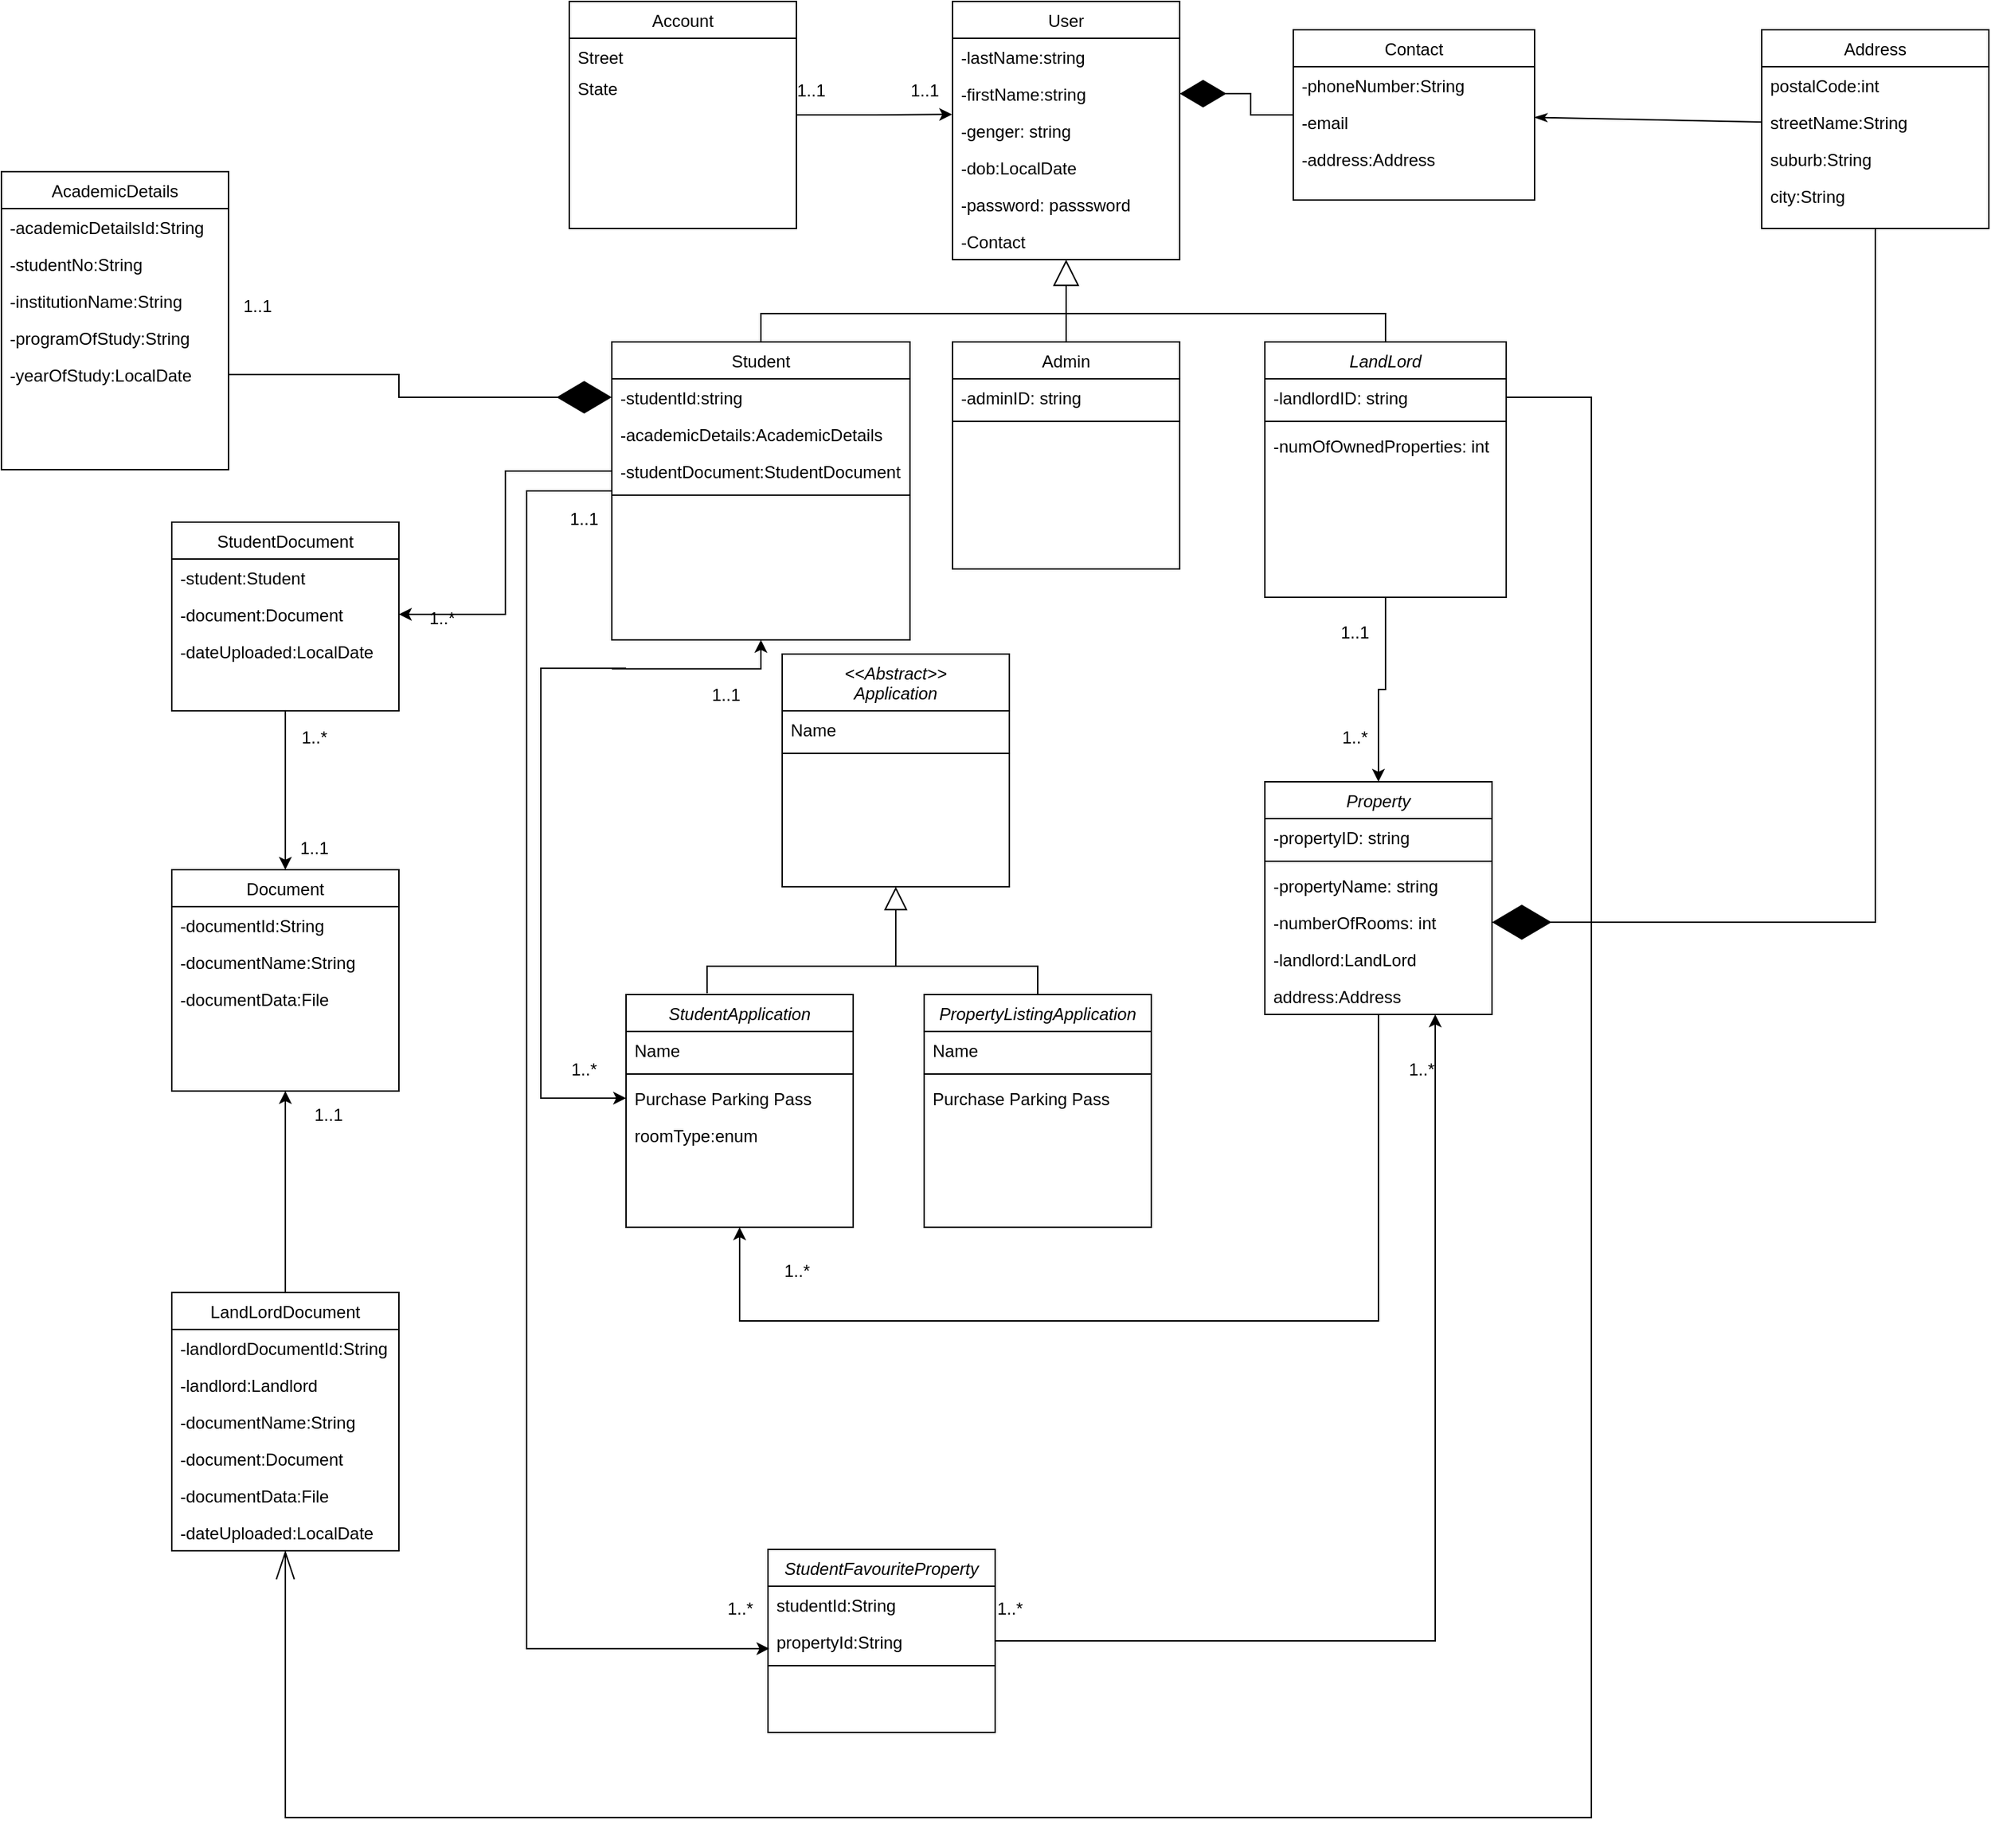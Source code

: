 <mxfile version="24.2.7" type="github">
  <diagram id="C5RBs43oDa-KdzZeNtuy" name="Page-1">
    <mxGraphModel dx="2354" dy="853" grid="0" gridSize="10" guides="1" tooltips="1" connect="1" arrows="1" fold="1" page="1" pageScale="1" pageWidth="1169" pageHeight="827" math="0" shadow="0">
      <root>
        <mxCell id="WIyWlLk6GJQsqaUBKTNV-0" />
        <mxCell id="WIyWlLk6GJQsqaUBKTNV-1" parent="WIyWlLk6GJQsqaUBKTNV-0" />
        <mxCell id="7MV6C24EP5iYrSvvuoAA-30" style="edgeStyle=orthogonalEdgeStyle;rounded=0;orthogonalLoop=1;jettySize=auto;html=1;entryX=0.5;entryY=0;entryDx=0;entryDy=0;exitX=0.5;exitY=0;exitDx=0;exitDy=0;endArrow=none;endFill=0;" parent="WIyWlLk6GJQsqaUBKTNV-1" source="zkfFHV4jXpPFQw0GAbJ--6" target="7MV6C24EP5iYrSvvuoAA-5" edge="1">
          <mxGeometry relative="1" as="geometry" />
        </mxCell>
        <mxCell id="zkfFHV4jXpPFQw0GAbJ--6" value="Student" style="swimlane;fontStyle=0;align=center;verticalAlign=top;childLayout=stackLayout;horizontal=1;startSize=26;horizontalStack=0;resizeParent=1;resizeLast=0;collapsible=1;marginBottom=0;rounded=0;shadow=0;strokeWidth=1;" parent="WIyWlLk6GJQsqaUBKTNV-1" vertex="1">
          <mxGeometry x="110" y="390" width="210" height="210" as="geometry">
            <mxRectangle x="130" y="380" width="160" height="26" as="alternateBounds" />
          </mxGeometry>
        </mxCell>
        <mxCell id="zkfFHV4jXpPFQw0GAbJ--7" value="-studentId:string" style="text;align=left;verticalAlign=top;spacingLeft=4;spacingRight=4;overflow=hidden;rotatable=0;points=[[0,0.5],[1,0.5]];portConstraint=eastwest;" parent="zkfFHV4jXpPFQw0GAbJ--6" vertex="1">
          <mxGeometry y="26" width="210" height="26" as="geometry" />
        </mxCell>
        <mxCell id="Dhow89LhBuGo7Tv1gAj4-13" value="-academicDetails:AcademicDetails" style="text;align=left;verticalAlign=top;spacingLeft=4;spacingRight=4;overflow=hidden;rotatable=0;points=[[0,0.5],[1,0.5]];portConstraint=eastwest;" parent="zkfFHV4jXpPFQw0GAbJ--6" vertex="1">
          <mxGeometry y="52" width="210" height="26" as="geometry" />
        </mxCell>
        <mxCell id="Dhow89LhBuGo7Tv1gAj4-20" value="-studentDocument:StudentDocument" style="text;align=left;verticalAlign=top;spacingLeft=4;spacingRight=4;overflow=hidden;rotatable=0;points=[[0,0.5],[1,0.5]];portConstraint=eastwest;" parent="zkfFHV4jXpPFQw0GAbJ--6" vertex="1">
          <mxGeometry y="78" width="210" height="26" as="geometry" />
        </mxCell>
        <mxCell id="seAWOfXu8Hm0cb2UlXMZ-29" value="" style="line;html=1;strokeWidth=1;align=left;verticalAlign=middle;spacingTop=-1;spacingLeft=3;spacingRight=3;rotatable=0;labelPosition=right;points=[];portConstraint=eastwest;" parent="zkfFHV4jXpPFQw0GAbJ--6" vertex="1">
          <mxGeometry y="104" width="210" height="8" as="geometry" />
        </mxCell>
        <mxCell id="zkfFHV4jXpPFQw0GAbJ--17" value="Account" style="swimlane;fontStyle=0;align=center;verticalAlign=top;childLayout=stackLayout;horizontal=1;startSize=26;horizontalStack=0;resizeParent=1;resizeLast=0;collapsible=1;marginBottom=0;rounded=0;shadow=0;strokeWidth=1;" parent="WIyWlLk6GJQsqaUBKTNV-1" vertex="1">
          <mxGeometry x="80" y="150" width="160" height="160" as="geometry">
            <mxRectangle x="550" y="140" width="160" height="26" as="alternateBounds" />
          </mxGeometry>
        </mxCell>
        <mxCell id="zkfFHV4jXpPFQw0GAbJ--18" value="Street" style="text;align=left;verticalAlign=top;spacingLeft=4;spacingRight=4;overflow=hidden;rotatable=0;points=[[0,0.5],[1,0.5]];portConstraint=eastwest;" parent="zkfFHV4jXpPFQw0GAbJ--17" vertex="1">
          <mxGeometry y="26" width="160" height="22" as="geometry" />
        </mxCell>
        <mxCell id="zkfFHV4jXpPFQw0GAbJ--20" value="State" style="text;align=left;verticalAlign=top;spacingLeft=4;spacingRight=4;overflow=hidden;rotatable=0;points=[[0,0.5],[1,0.5]];portConstraint=eastwest;rounded=0;shadow=0;html=0;" parent="zkfFHV4jXpPFQw0GAbJ--17" vertex="1">
          <mxGeometry y="48" width="160" height="26" as="geometry" />
        </mxCell>
        <mxCell id="7MV6C24EP5iYrSvvuoAA-21" style="edgeStyle=orthogonalEdgeStyle;rounded=0;orthogonalLoop=1;jettySize=auto;html=1;entryX=0.5;entryY=0;entryDx=0;entryDy=0;" parent="WIyWlLk6GJQsqaUBKTNV-1" source="7MV6C24EP5iYrSvvuoAA-5" target="7MV6C24EP5iYrSvvuoAA-17" edge="1">
          <mxGeometry relative="1" as="geometry" />
        </mxCell>
        <mxCell id="7MV6C24EP5iYrSvvuoAA-5" value="LandLord" style="swimlane;fontStyle=2;align=center;verticalAlign=top;childLayout=stackLayout;horizontal=1;startSize=26;horizontalStack=0;resizeParent=1;resizeLast=0;collapsible=1;marginBottom=0;rounded=0;shadow=0;strokeWidth=1;" parent="WIyWlLk6GJQsqaUBKTNV-1" vertex="1">
          <mxGeometry x="570" y="390" width="170" height="180" as="geometry">
            <mxRectangle x="230" y="140" width="160" height="26" as="alternateBounds" />
          </mxGeometry>
        </mxCell>
        <mxCell id="7MV6C24EP5iYrSvvuoAA-6" value="-landlordID: string" style="text;align=left;verticalAlign=top;spacingLeft=4;spacingRight=4;overflow=hidden;rotatable=0;points=[[0,0.5],[1,0.5]];portConstraint=eastwest;" parent="7MV6C24EP5iYrSvvuoAA-5" vertex="1">
          <mxGeometry y="26" width="170" height="26" as="geometry" />
        </mxCell>
        <mxCell id="7MV6C24EP5iYrSvvuoAA-7" value="" style="line;html=1;strokeWidth=1;align=left;verticalAlign=middle;spacingTop=-1;spacingLeft=3;spacingRight=3;rotatable=0;labelPosition=right;points=[];portConstraint=eastwest;" parent="7MV6C24EP5iYrSvvuoAA-5" vertex="1">
          <mxGeometry y="52" width="170" height="8" as="geometry" />
        </mxCell>
        <mxCell id="seAWOfXu8Hm0cb2UlXMZ-3" value="-numOfOwnedProperties: int" style="text;align=left;verticalAlign=top;spacingLeft=4;spacingRight=4;overflow=hidden;rotatable=0;points=[[0,0.5],[1,0.5]];portConstraint=eastwest;" parent="7MV6C24EP5iYrSvvuoAA-5" vertex="1">
          <mxGeometry y="60" width="170" height="26" as="geometry" />
        </mxCell>
        <mxCell id="7MV6C24EP5iYrSvvuoAA-38" style="edgeStyle=orthogonalEdgeStyle;rounded=0;orthogonalLoop=1;jettySize=auto;html=1;entryX=0.5;entryY=0;entryDx=0;entryDy=0;exitX=0.357;exitY=-0.005;exitDx=0;exitDy=0;exitPerimeter=0;endArrow=none;endFill=0;" parent="WIyWlLk6GJQsqaUBKTNV-1" source="7MV6C24EP5iYrSvvuoAA-9" target="7MV6C24EP5iYrSvvuoAA-13" edge="1">
          <mxGeometry relative="1" as="geometry" />
        </mxCell>
        <mxCell id="7MV6C24EP5iYrSvvuoAA-44" style="edgeStyle=orthogonalEdgeStyle;rounded=0;orthogonalLoop=1;jettySize=auto;html=1;entryX=0.5;entryY=1;entryDx=0;entryDy=0;endArrow=none;endFill=0;startArrow=classic;startFill=1;" parent="WIyWlLk6GJQsqaUBKTNV-1" source="7MV6C24EP5iYrSvvuoAA-9" target="7MV6C24EP5iYrSvvuoAA-17" edge="1">
          <mxGeometry relative="1" as="geometry">
            <Array as="points">
              <mxPoint x="200" y="1080" />
              <mxPoint x="650" y="1080" />
            </Array>
          </mxGeometry>
        </mxCell>
        <mxCell id="7MV6C24EP5iYrSvvuoAA-9" value="StudentApplication" style="swimlane;fontStyle=2;align=center;verticalAlign=top;childLayout=stackLayout;horizontal=1;startSize=26;horizontalStack=0;resizeParent=1;resizeLast=0;collapsible=1;marginBottom=0;rounded=0;shadow=0;strokeWidth=1;" parent="WIyWlLk6GJQsqaUBKTNV-1" vertex="1">
          <mxGeometry x="120" y="850" width="160" height="164" as="geometry">
            <mxRectangle x="230" y="140" width="160" height="26" as="alternateBounds" />
          </mxGeometry>
        </mxCell>
        <mxCell id="7MV6C24EP5iYrSvvuoAA-10" value="Name" style="text;align=left;verticalAlign=top;spacingLeft=4;spacingRight=4;overflow=hidden;rotatable=0;points=[[0,0.5],[1,0.5]];portConstraint=eastwest;" parent="7MV6C24EP5iYrSvvuoAA-9" vertex="1">
          <mxGeometry y="26" width="160" height="26" as="geometry" />
        </mxCell>
        <mxCell id="7MV6C24EP5iYrSvvuoAA-11" value="" style="line;html=1;strokeWidth=1;align=left;verticalAlign=middle;spacingTop=-1;spacingLeft=3;spacingRight=3;rotatable=0;labelPosition=right;points=[];portConstraint=eastwest;" parent="7MV6C24EP5iYrSvvuoAA-9" vertex="1">
          <mxGeometry y="52" width="160" height="8" as="geometry" />
        </mxCell>
        <mxCell id="7MV6C24EP5iYrSvvuoAA-12" value="Purchase Parking Pass" style="text;align=left;verticalAlign=top;spacingLeft=4;spacingRight=4;overflow=hidden;rotatable=0;points=[[0,0.5],[1,0.5]];portConstraint=eastwest;" parent="7MV6C24EP5iYrSvvuoAA-9" vertex="1">
          <mxGeometry y="60" width="160" height="26" as="geometry" />
        </mxCell>
        <mxCell id="ZdArpBqk7CXGxpy3oZQ8-0" value="roomType:enum" style="text;align=left;verticalAlign=top;spacingLeft=4;spacingRight=4;overflow=hidden;rotatable=0;points=[[0,0.5],[1,0.5]];portConstraint=eastwest;" parent="7MV6C24EP5iYrSvvuoAA-9" vertex="1">
          <mxGeometry y="86" width="160" height="26" as="geometry" />
        </mxCell>
        <mxCell id="7MV6C24EP5iYrSvvuoAA-13" value="PropertyListingApplication" style="swimlane;fontStyle=2;align=center;verticalAlign=top;childLayout=stackLayout;horizontal=1;startSize=26;horizontalStack=0;resizeParent=1;resizeLast=0;collapsible=1;marginBottom=0;rounded=0;shadow=0;strokeWidth=1;" parent="WIyWlLk6GJQsqaUBKTNV-1" vertex="1">
          <mxGeometry x="330" y="850" width="160" height="164" as="geometry">
            <mxRectangle x="230" y="140" width="160" height="26" as="alternateBounds" />
          </mxGeometry>
        </mxCell>
        <mxCell id="7MV6C24EP5iYrSvvuoAA-14" value="Name" style="text;align=left;verticalAlign=top;spacingLeft=4;spacingRight=4;overflow=hidden;rotatable=0;points=[[0,0.5],[1,0.5]];portConstraint=eastwest;" parent="7MV6C24EP5iYrSvvuoAA-13" vertex="1">
          <mxGeometry y="26" width="160" height="26" as="geometry" />
        </mxCell>
        <mxCell id="7MV6C24EP5iYrSvvuoAA-15" value="" style="line;html=1;strokeWidth=1;align=left;verticalAlign=middle;spacingTop=-1;spacingLeft=3;spacingRight=3;rotatable=0;labelPosition=right;points=[];portConstraint=eastwest;" parent="7MV6C24EP5iYrSvvuoAA-13" vertex="1">
          <mxGeometry y="52" width="160" height="8" as="geometry" />
        </mxCell>
        <mxCell id="7MV6C24EP5iYrSvvuoAA-16" value="Purchase Parking Pass" style="text;align=left;verticalAlign=top;spacingLeft=4;spacingRight=4;overflow=hidden;rotatable=0;points=[[0,0.5],[1,0.5]];portConstraint=eastwest;" parent="7MV6C24EP5iYrSvvuoAA-13" vertex="1">
          <mxGeometry y="60" width="160" height="26" as="geometry" />
        </mxCell>
        <mxCell id="7MV6C24EP5iYrSvvuoAA-17" value="Property" style="swimlane;fontStyle=2;align=center;verticalAlign=top;childLayout=stackLayout;horizontal=1;startSize=26;horizontalStack=0;resizeParent=1;resizeLast=0;collapsible=1;marginBottom=0;rounded=0;shadow=0;strokeWidth=1;" parent="WIyWlLk6GJQsqaUBKTNV-1" vertex="1">
          <mxGeometry x="570" y="700" width="160" height="164" as="geometry">
            <mxRectangle x="230" y="140" width="160" height="26" as="alternateBounds" />
          </mxGeometry>
        </mxCell>
        <mxCell id="7MV6C24EP5iYrSvvuoAA-18" value="-propertyID: string" style="text;align=left;verticalAlign=top;spacingLeft=4;spacingRight=4;overflow=hidden;rotatable=0;points=[[0,0.5],[1,0.5]];portConstraint=eastwest;" parent="7MV6C24EP5iYrSvvuoAA-17" vertex="1">
          <mxGeometry y="26" width="160" height="26" as="geometry" />
        </mxCell>
        <mxCell id="7MV6C24EP5iYrSvvuoAA-19" value="" style="line;html=1;strokeWidth=1;align=left;verticalAlign=middle;spacingTop=-1;spacingLeft=3;spacingRight=3;rotatable=0;labelPosition=right;points=[];portConstraint=eastwest;" parent="7MV6C24EP5iYrSvvuoAA-17" vertex="1">
          <mxGeometry y="52" width="160" height="8" as="geometry" />
        </mxCell>
        <mxCell id="7MV6C24EP5iYrSvvuoAA-20" value="-propertyName: string" style="text;align=left;verticalAlign=top;spacingLeft=4;spacingRight=4;overflow=hidden;rotatable=0;points=[[0,0.5],[1,0.5]];portConstraint=eastwest;" parent="7MV6C24EP5iYrSvvuoAA-17" vertex="1">
          <mxGeometry y="60" width="160" height="26" as="geometry" />
        </mxCell>
        <mxCell id="seAWOfXu8Hm0cb2UlXMZ-7" value="-numberOfRooms: int" style="text;align=left;verticalAlign=top;spacingLeft=4;spacingRight=4;overflow=hidden;rotatable=0;points=[[0,0.5],[1,0.5]];portConstraint=eastwest;" parent="7MV6C24EP5iYrSvvuoAA-17" vertex="1">
          <mxGeometry y="86" width="160" height="26" as="geometry" />
        </mxCell>
        <mxCell id="seAWOfXu8Hm0cb2UlXMZ-8" value="-landlord:LandLord" style="text;align=left;verticalAlign=top;spacingLeft=4;spacingRight=4;overflow=hidden;rotatable=0;points=[[0,0.5],[1,0.5]];portConstraint=eastwest;" parent="7MV6C24EP5iYrSvvuoAA-17" vertex="1">
          <mxGeometry y="112" width="160" height="26" as="geometry" />
        </mxCell>
        <mxCell id="5t_aEAOCXRICkzUifQou-19" value="address:Address" style="text;align=left;verticalAlign=top;spacingLeft=4;spacingRight=4;overflow=hidden;rotatable=0;points=[[0,0.5],[1,0.5]];portConstraint=eastwest;" parent="7MV6C24EP5iYrSvvuoAA-17" vertex="1">
          <mxGeometry y="138" width="160" height="26" as="geometry" />
        </mxCell>
        <mxCell id="7MV6C24EP5iYrSvvuoAA-22" value="1..1" style="text;html=1;align=center;verticalAlign=middle;resizable=0;points=[];autosize=1;strokeColor=none;fillColor=none;" parent="WIyWlLk6GJQsqaUBKTNV-1" vertex="1">
          <mxGeometry x="613" y="580" width="40" height="30" as="geometry" />
        </mxCell>
        <mxCell id="7MV6C24EP5iYrSvvuoAA-23" value="1..*" style="text;html=1;align=center;verticalAlign=middle;resizable=0;points=[];autosize=1;strokeColor=none;fillColor=none;" parent="WIyWlLk6GJQsqaUBKTNV-1" vertex="1">
          <mxGeometry x="613" y="654" width="40" height="30" as="geometry" />
        </mxCell>
        <mxCell id="7MV6C24EP5iYrSvvuoAA-24" value="Admin" style="swimlane;fontStyle=0;align=center;verticalAlign=top;childLayout=stackLayout;horizontal=1;startSize=26;horizontalStack=0;resizeParent=1;resizeLast=0;collapsible=1;marginBottom=0;rounded=0;shadow=0;strokeWidth=1;" parent="WIyWlLk6GJQsqaUBKTNV-1" vertex="1">
          <mxGeometry x="350" y="390" width="160" height="160" as="geometry">
            <mxRectangle x="550" y="140" width="160" height="26" as="alternateBounds" />
          </mxGeometry>
        </mxCell>
        <mxCell id="7MV6C24EP5iYrSvvuoAA-25" value="-adminID: string" style="text;align=left;verticalAlign=top;spacingLeft=4;spacingRight=4;overflow=hidden;rotatable=0;points=[[0,0.5],[1,0.5]];portConstraint=eastwest;" parent="7MV6C24EP5iYrSvvuoAA-24" vertex="1">
          <mxGeometry y="26" width="160" height="26" as="geometry" />
        </mxCell>
        <mxCell id="seAWOfXu8Hm0cb2UlXMZ-18" value="" style="line;html=1;strokeWidth=1;align=left;verticalAlign=middle;spacingTop=-1;spacingLeft=3;spacingRight=3;rotatable=0;labelPosition=right;points=[];portConstraint=eastwest;" parent="7MV6C24EP5iYrSvvuoAA-24" vertex="1">
          <mxGeometry y="52" width="160" height="8" as="geometry" />
        </mxCell>
        <mxCell id="7MV6C24EP5iYrSvvuoAA-31" style="edgeStyle=orthogonalEdgeStyle;rounded=0;orthogonalLoop=1;jettySize=auto;html=1;entryX=0.5;entryY=0;entryDx=0;entryDy=0;endArrow=none;endFill=0;startArrow=block;startFill=0;endSize=6;startSize=16;" parent="WIyWlLk6GJQsqaUBKTNV-1" source="7MV6C24EP5iYrSvvuoAA-27" target="7MV6C24EP5iYrSvvuoAA-24" edge="1">
          <mxGeometry relative="1" as="geometry" />
        </mxCell>
        <mxCell id="7MV6C24EP5iYrSvvuoAA-27" value="User" style="swimlane;fontStyle=0;align=center;verticalAlign=top;childLayout=stackLayout;horizontal=1;startSize=26;horizontalStack=0;resizeParent=1;resizeLast=0;collapsible=1;marginBottom=0;rounded=0;shadow=0;strokeWidth=1;" parent="WIyWlLk6GJQsqaUBKTNV-1" vertex="1">
          <mxGeometry x="350" y="150" width="160" height="182" as="geometry">
            <mxRectangle x="550" y="140" width="160" height="26" as="alternateBounds" />
          </mxGeometry>
        </mxCell>
        <mxCell id="seAWOfXu8Hm0cb2UlXMZ-21" value="-lastName:string" style="text;align=left;verticalAlign=top;spacingLeft=4;spacingRight=4;overflow=hidden;rotatable=0;points=[[0,0.5],[1,0.5]];portConstraint=eastwest;rounded=0;shadow=0;html=0;" parent="7MV6C24EP5iYrSvvuoAA-27" vertex="1">
          <mxGeometry y="26" width="160" height="26" as="geometry" />
        </mxCell>
        <mxCell id="seAWOfXu8Hm0cb2UlXMZ-20" value="-firstName:string" style="text;align=left;verticalAlign=top;spacingLeft=4;spacingRight=4;overflow=hidden;rotatable=0;points=[[0,0.5],[1,0.5]];portConstraint=eastwest;rounded=0;shadow=0;html=0;" parent="7MV6C24EP5iYrSvvuoAA-27" vertex="1">
          <mxGeometry y="52" width="160" height="26" as="geometry" />
        </mxCell>
        <mxCell id="seAWOfXu8Hm0cb2UlXMZ-22" value="-genger: string" style="text;align=left;verticalAlign=top;spacingLeft=4;spacingRight=4;overflow=hidden;rotatable=0;points=[[0,0.5],[1,0.5]];portConstraint=eastwest;rounded=0;shadow=0;html=0;" parent="7MV6C24EP5iYrSvvuoAA-27" vertex="1">
          <mxGeometry y="78" width="160" height="26" as="geometry" />
        </mxCell>
        <mxCell id="seAWOfXu8Hm0cb2UlXMZ-23" value="-dob:LocalDate" style="text;align=left;verticalAlign=top;spacingLeft=4;spacingRight=4;overflow=hidden;rotatable=0;points=[[0,0.5],[1,0.5]];portConstraint=eastwest;rounded=0;shadow=0;html=0;" parent="7MV6C24EP5iYrSvvuoAA-27" vertex="1">
          <mxGeometry y="104" width="160" height="26" as="geometry" />
        </mxCell>
        <mxCell id="seAWOfXu8Hm0cb2UlXMZ-24" value="-password: passsword" style="text;align=left;verticalAlign=top;spacingLeft=4;spacingRight=4;overflow=hidden;rotatable=0;points=[[0,0.5],[1,0.5]];portConstraint=eastwest;rounded=0;shadow=0;html=0;" parent="7MV6C24EP5iYrSvvuoAA-27" vertex="1">
          <mxGeometry y="130" width="160" height="26" as="geometry" />
        </mxCell>
        <mxCell id="seAWOfXu8Hm0cb2UlXMZ-31" value="-Contact" style="text;align=left;verticalAlign=top;spacingLeft=4;spacingRight=4;overflow=hidden;rotatable=0;points=[[0,0.5],[1,0.5]];portConstraint=eastwest;" parent="7MV6C24EP5iYrSvvuoAA-27" vertex="1">
          <mxGeometry y="156" width="160" height="26" as="geometry" />
        </mxCell>
        <mxCell id="7MV6C24EP5iYrSvvuoAA-40" style="edgeStyle=orthogonalEdgeStyle;rounded=0;orthogonalLoop=1;jettySize=auto;html=1;endArrow=none;endFill=0;startArrow=block;startFill=0;endSize=6;startSize=14;" parent="WIyWlLk6GJQsqaUBKTNV-1" source="7MV6C24EP5iYrSvvuoAA-34" edge="1">
          <mxGeometry relative="1" as="geometry">
            <mxPoint x="310.0" y="830" as="targetPoint" />
          </mxGeometry>
        </mxCell>
        <mxCell id="7MV6C24EP5iYrSvvuoAA-34" value="&lt;&lt;Abstract&gt;&gt;&#xa;Application" style="swimlane;fontStyle=2;align=center;verticalAlign=top;childLayout=stackLayout;horizontal=1;startSize=40;horizontalStack=0;resizeParent=1;resizeLast=0;collapsible=1;marginBottom=0;rounded=0;shadow=0;strokeWidth=1;" parent="WIyWlLk6GJQsqaUBKTNV-1" vertex="1">
          <mxGeometry x="230" y="610" width="160" height="164" as="geometry">
            <mxRectangle x="230" y="140" width="160" height="26" as="alternateBounds" />
          </mxGeometry>
        </mxCell>
        <mxCell id="7MV6C24EP5iYrSvvuoAA-35" value="Name" style="text;align=left;verticalAlign=top;spacingLeft=4;spacingRight=4;overflow=hidden;rotatable=0;points=[[0,0.5],[1,0.5]];portConstraint=eastwest;" parent="7MV6C24EP5iYrSvvuoAA-34" vertex="1">
          <mxGeometry y="40" width="160" height="26" as="geometry" />
        </mxCell>
        <mxCell id="7MV6C24EP5iYrSvvuoAA-36" value="" style="line;html=1;strokeWidth=1;align=left;verticalAlign=middle;spacingTop=-1;spacingLeft=3;spacingRight=3;rotatable=0;labelPosition=right;points=[];portConstraint=eastwest;" parent="7MV6C24EP5iYrSvvuoAA-34" vertex="1">
          <mxGeometry y="66" width="160" height="8" as="geometry" />
        </mxCell>
        <mxCell id="7MV6C24EP5iYrSvvuoAA-41" style="edgeStyle=orthogonalEdgeStyle;rounded=0;orthogonalLoop=1;jettySize=auto;html=1;entryX=0;entryY=0.5;entryDx=0;entryDy=0;" parent="WIyWlLk6GJQsqaUBKTNV-1" target="7MV6C24EP5iYrSvvuoAA-12" edge="1">
          <mxGeometry relative="1" as="geometry">
            <Array as="points">
              <mxPoint x="110" y="620" />
              <mxPoint x="60" y="620" />
              <mxPoint x="60" y="923" />
            </Array>
            <mxPoint x="120" y="620" as="sourcePoint" />
          </mxGeometry>
        </mxCell>
        <mxCell id="7MV6C24EP5iYrSvvuoAA-46" value="1..*" style="text;html=1;align=center;verticalAlign=middle;resizable=0;points=[];autosize=1;strokeColor=none;fillColor=none;" parent="WIyWlLk6GJQsqaUBKTNV-1" vertex="1">
          <mxGeometry x="660" y="888" width="40" height="30" as="geometry" />
        </mxCell>
        <mxCell id="7MV6C24EP5iYrSvvuoAA-43" value="1..*" style="text;html=1;align=center;verticalAlign=middle;resizable=0;points=[];autosize=1;strokeColor=none;fillColor=none;" parent="WIyWlLk6GJQsqaUBKTNV-1" vertex="1">
          <mxGeometry x="70" y="888" width="40" height="30" as="geometry" />
        </mxCell>
        <mxCell id="7MV6C24EP5iYrSvvuoAA-48" value="1..*" style="text;html=1;align=center;verticalAlign=middle;resizable=0;points=[];autosize=1;strokeColor=none;fillColor=none;" parent="WIyWlLk6GJQsqaUBKTNV-1" vertex="1">
          <mxGeometry x="220" y="1030" width="40" height="30" as="geometry" />
        </mxCell>
        <mxCell id="7MV6C24EP5iYrSvvuoAA-63" style="edgeStyle=orthogonalEdgeStyle;rounded=0;orthogonalLoop=1;jettySize=auto;html=1;entryX=-0.002;entryY=1.216;entryDx=0;entryDy=0;entryPerimeter=0;" parent="WIyWlLk6GJQsqaUBKTNV-1" source="zkfFHV4jXpPFQw0GAbJ--17" edge="1">
          <mxGeometry relative="1" as="geometry">
            <mxPoint x="349.68" y="229.616" as="targetPoint" />
          </mxGeometry>
        </mxCell>
        <mxCell id="7MV6C24EP5iYrSvvuoAA-65" value="1..1" style="text;html=1;align=center;verticalAlign=middle;resizable=0;points=[];autosize=1;strokeColor=none;fillColor=none;" parent="WIyWlLk6GJQsqaUBKTNV-1" vertex="1">
          <mxGeometry x="230" y="198" width="40" height="30" as="geometry" />
        </mxCell>
        <mxCell id="7MV6C24EP5iYrSvvuoAA-66" value="1..1" style="text;html=1;align=center;verticalAlign=middle;resizable=0;points=[];autosize=1;strokeColor=none;fillColor=none;" parent="WIyWlLk6GJQsqaUBKTNV-1" vertex="1">
          <mxGeometry x="310" y="198" width="40" height="30" as="geometry" />
        </mxCell>
        <mxCell id="Dhow89LhBuGo7Tv1gAj4-31" style="edgeStyle=orthogonalEdgeStyle;rounded=0;orthogonalLoop=1;jettySize=auto;html=1;entryX=0.5;entryY=0;entryDx=0;entryDy=0;" parent="WIyWlLk6GJQsqaUBKTNV-1" source="Dhow89LhBuGo7Tv1gAj4-4" target="Dhow89LhBuGo7Tv1gAj4-22" edge="1">
          <mxGeometry relative="1" as="geometry" />
        </mxCell>
        <mxCell id="Dhow89LhBuGo7Tv1gAj4-4" value="StudentDocument" style="swimlane;fontStyle=0;align=center;verticalAlign=top;childLayout=stackLayout;horizontal=1;startSize=26;horizontalStack=0;resizeParent=1;resizeLast=0;collapsible=1;marginBottom=0;rounded=0;shadow=0;strokeWidth=1;" parent="WIyWlLk6GJQsqaUBKTNV-1" vertex="1">
          <mxGeometry x="-200" y="517" width="160" height="133" as="geometry">
            <mxRectangle x="130" y="380" width="160" height="26" as="alternateBounds" />
          </mxGeometry>
        </mxCell>
        <mxCell id="Dhow89LhBuGo7Tv1gAj4-17" value="-student:Student" style="text;align=left;verticalAlign=top;spacingLeft=4;spacingRight=4;overflow=hidden;rotatable=0;points=[[0,0.5],[1,0.5]];portConstraint=eastwest;" parent="Dhow89LhBuGo7Tv1gAj4-4" vertex="1">
          <mxGeometry y="26" width="160" height="26" as="geometry" />
        </mxCell>
        <mxCell id="Dhow89LhBuGo7Tv1gAj4-18" value="-document:Document" style="text;align=left;verticalAlign=top;spacingLeft=4;spacingRight=4;overflow=hidden;rotatable=0;points=[[0,0.5],[1,0.5]];portConstraint=eastwest;" parent="Dhow89LhBuGo7Tv1gAj4-4" vertex="1">
          <mxGeometry y="52" width="160" height="26" as="geometry" />
        </mxCell>
        <mxCell id="Dhow89LhBuGo7Tv1gAj4-26" value="-dateUploaded:LocalDate" style="text;align=left;verticalAlign=top;spacingLeft=4;spacingRight=4;overflow=hidden;rotatable=0;points=[[0,0.5],[1,0.5]];portConstraint=eastwest;" parent="Dhow89LhBuGo7Tv1gAj4-4" vertex="1">
          <mxGeometry y="78" width="160" height="26" as="geometry" />
        </mxCell>
        <mxCell id="Dhow89LhBuGo7Tv1gAj4-11" value="AcademicDetails" style="swimlane;fontStyle=0;align=center;verticalAlign=top;childLayout=stackLayout;horizontal=1;startSize=26;horizontalStack=0;resizeParent=1;resizeLast=0;collapsible=1;marginBottom=0;rounded=0;shadow=0;strokeWidth=1;" parent="WIyWlLk6GJQsqaUBKTNV-1" vertex="1">
          <mxGeometry x="-320" y="270" width="160" height="210" as="geometry">
            <mxRectangle x="130" y="380" width="160" height="26" as="alternateBounds" />
          </mxGeometry>
        </mxCell>
        <mxCell id="Dhow89LhBuGo7Tv1gAj4-48" value="-academicDetailsId:String" style="text;align=left;verticalAlign=top;spacingLeft=4;spacingRight=4;overflow=hidden;rotatable=0;points=[[0,0.5],[1,0.5]];portConstraint=eastwest;" parent="Dhow89LhBuGo7Tv1gAj4-11" vertex="1">
          <mxGeometry y="26" width="160" height="26" as="geometry" />
        </mxCell>
        <mxCell id="Dhow89LhBuGo7Tv1gAj4-12" value="-studentNo:String" style="text;align=left;verticalAlign=top;spacingLeft=4;spacingRight=4;overflow=hidden;rotatable=0;points=[[0,0.5],[1,0.5]];portConstraint=eastwest;" parent="Dhow89LhBuGo7Tv1gAj4-11" vertex="1">
          <mxGeometry y="52" width="160" height="26" as="geometry" />
        </mxCell>
        <mxCell id="Dhow89LhBuGo7Tv1gAj4-14" value="-institutionName:String" style="text;align=left;verticalAlign=top;spacingLeft=4;spacingRight=4;overflow=hidden;rotatable=0;points=[[0,0.5],[1,0.5]];portConstraint=eastwest;" parent="Dhow89LhBuGo7Tv1gAj4-11" vertex="1">
          <mxGeometry y="78" width="160" height="26" as="geometry" />
        </mxCell>
        <mxCell id="Dhow89LhBuGo7Tv1gAj4-15" value="-programOfStudy:String" style="text;align=left;verticalAlign=top;spacingLeft=4;spacingRight=4;overflow=hidden;rotatable=0;points=[[0,0.5],[1,0.5]];portConstraint=eastwest;" parent="Dhow89LhBuGo7Tv1gAj4-11" vertex="1">
          <mxGeometry y="104" width="160" height="26" as="geometry" />
        </mxCell>
        <mxCell id="Dhow89LhBuGo7Tv1gAj4-16" value="-yearOfStudy:LocalDate" style="text;align=left;verticalAlign=top;spacingLeft=4;spacingRight=4;overflow=hidden;rotatable=0;points=[[0,0.5],[1,0.5]];portConstraint=eastwest;" parent="Dhow89LhBuGo7Tv1gAj4-11" vertex="1">
          <mxGeometry y="130" width="160" height="26" as="geometry" />
        </mxCell>
        <mxCell id="Dhow89LhBuGo7Tv1gAj4-22" value="Document" style="swimlane;fontStyle=0;align=center;verticalAlign=top;childLayout=stackLayout;horizontal=1;startSize=26;horizontalStack=0;resizeParent=1;resizeLast=0;collapsible=1;marginBottom=0;rounded=0;shadow=0;strokeWidth=1;" parent="WIyWlLk6GJQsqaUBKTNV-1" vertex="1">
          <mxGeometry x="-200" y="762" width="160" height="156" as="geometry">
            <mxRectangle x="130" y="380" width="160" height="26" as="alternateBounds" />
          </mxGeometry>
        </mxCell>
        <mxCell id="Dhow89LhBuGo7Tv1gAj4-23" value="-documentId:String" style="text;align=left;verticalAlign=top;spacingLeft=4;spacingRight=4;overflow=hidden;rotatable=0;points=[[0,0.5],[1,0.5]];portConstraint=eastwest;" parent="Dhow89LhBuGo7Tv1gAj4-22" vertex="1">
          <mxGeometry y="26" width="160" height="26" as="geometry" />
        </mxCell>
        <mxCell id="Dhow89LhBuGo7Tv1gAj4-24" value="-documentName:String" style="text;align=left;verticalAlign=top;spacingLeft=4;spacingRight=4;overflow=hidden;rotatable=0;points=[[0,0.5],[1,0.5]];portConstraint=eastwest;" parent="Dhow89LhBuGo7Tv1gAj4-22" vertex="1">
          <mxGeometry y="52" width="160" height="26" as="geometry" />
        </mxCell>
        <mxCell id="Dhow89LhBuGo7Tv1gAj4-25" value="-documentData:File" style="text;align=left;verticalAlign=top;spacingLeft=4;spacingRight=4;overflow=hidden;rotatable=0;points=[[0,0.5],[1,0.5]];portConstraint=eastwest;" parent="Dhow89LhBuGo7Tv1gAj4-22" vertex="1">
          <mxGeometry y="78" width="160" height="26" as="geometry" />
        </mxCell>
        <mxCell id="Dhow89LhBuGo7Tv1gAj4-28" value="" style="edgeStyle=orthogonalEdgeStyle;rounded=0;orthogonalLoop=1;jettySize=auto;html=1;entryX=0.5;entryY=1;entryDx=0;entryDy=0;" parent="WIyWlLk6GJQsqaUBKTNV-1" target="zkfFHV4jXpPFQw0GAbJ--6" edge="1">
          <mxGeometry relative="1" as="geometry">
            <Array as="points">
              <mxPoint x="110" y="620" />
              <mxPoint x="215" y="620" />
            </Array>
            <mxPoint x="110" y="620.351" as="sourcePoint" />
            <mxPoint x="120" y="923" as="targetPoint" />
          </mxGeometry>
        </mxCell>
        <mxCell id="7MV6C24EP5iYrSvvuoAA-42" value="1..1" style="text;html=1;align=center;verticalAlign=middle;resizable=0;points=[];autosize=1;strokeColor=none;fillColor=none;" parent="WIyWlLk6GJQsqaUBKTNV-1" vertex="1">
          <mxGeometry x="170" y="624" width="40" height="30" as="geometry" />
        </mxCell>
        <mxCell id="Dhow89LhBuGo7Tv1gAj4-30" style="edgeStyle=orthogonalEdgeStyle;rounded=0;orthogonalLoop=1;jettySize=auto;html=1;entryX=1;entryY=0.5;entryDx=0;entryDy=0;" parent="WIyWlLk6GJQsqaUBKTNV-1" source="Dhow89LhBuGo7Tv1gAj4-20" target="Dhow89LhBuGo7Tv1gAj4-18" edge="1">
          <mxGeometry relative="1" as="geometry" />
        </mxCell>
        <mxCell id="Dhow89LhBuGo7Tv1gAj4-33" value="1..*" style="text;html=1;align=center;verticalAlign=middle;resizable=0;points=[];autosize=1;strokeColor=none;fillColor=none;" parent="WIyWlLk6GJQsqaUBKTNV-1" vertex="1">
          <mxGeometry x="-30" y="570" width="40" height="30" as="geometry" />
        </mxCell>
        <mxCell id="Dhow89LhBuGo7Tv1gAj4-35" value="1..*" style="text;html=1;align=center;verticalAlign=middle;resizable=0;points=[];autosize=1;strokeColor=none;fillColor=none;" parent="WIyWlLk6GJQsqaUBKTNV-1" vertex="1">
          <mxGeometry x="-120" y="654" width="40" height="30" as="geometry" />
        </mxCell>
        <mxCell id="Dhow89LhBuGo7Tv1gAj4-36" value="1..1" style="text;html=1;align=center;verticalAlign=middle;resizable=0;points=[];autosize=1;strokeColor=none;fillColor=none;" parent="WIyWlLk6GJQsqaUBKTNV-1" vertex="1">
          <mxGeometry x="-120" y="732" width="40" height="30" as="geometry" />
        </mxCell>
        <mxCell id="Dhow89LhBuGo7Tv1gAj4-37" style="edgeStyle=orthogonalEdgeStyle;rounded=0;orthogonalLoop=1;jettySize=auto;html=1;entryX=1;entryY=0.5;entryDx=0;entryDy=0;endArrow=none;endFill=0;startArrow=diamondThin;startFill=1;endSize=6;startSize=36;" parent="WIyWlLk6GJQsqaUBKTNV-1" source="zkfFHV4jXpPFQw0GAbJ--7" target="Dhow89LhBuGo7Tv1gAj4-16" edge="1">
          <mxGeometry relative="1" as="geometry" />
        </mxCell>
        <mxCell id="Dhow89LhBuGo7Tv1gAj4-38" value="1..1" style="text;html=1;align=center;verticalAlign=middle;resizable=0;points=[];autosize=1;strokeColor=none;fillColor=none;" parent="WIyWlLk6GJQsqaUBKTNV-1" vertex="1">
          <mxGeometry x="-160" y="350" width="40" height="30" as="geometry" />
        </mxCell>
        <mxCell id="Dhow89LhBuGo7Tv1gAj4-47" style="edgeStyle=orthogonalEdgeStyle;rounded=0;orthogonalLoop=1;jettySize=auto;html=1;entryX=0.5;entryY=1;entryDx=0;entryDy=0;" parent="WIyWlLk6GJQsqaUBKTNV-1" source="Dhow89LhBuGo7Tv1gAj4-39" target="Dhow89LhBuGo7Tv1gAj4-22" edge="1">
          <mxGeometry relative="1" as="geometry" />
        </mxCell>
        <mxCell id="5t_aEAOCXRICkzUifQou-0" style="edgeStyle=orthogonalEdgeStyle;rounded=0;orthogonalLoop=1;jettySize=auto;html=1;entryX=1;entryY=0.5;entryDx=0;entryDy=0;endArrow=none;endFill=0;startArrow=openThin;startFill=0;startSize=18;" parent="WIyWlLk6GJQsqaUBKTNV-1" source="Dhow89LhBuGo7Tv1gAj4-39" target="7MV6C24EP5iYrSvvuoAA-6" edge="1">
          <mxGeometry relative="1" as="geometry">
            <Array as="points">
              <mxPoint x="-120" y="1430" />
              <mxPoint x="800" y="1430" />
              <mxPoint x="800" y="429" />
            </Array>
          </mxGeometry>
        </mxCell>
        <mxCell id="Dhow89LhBuGo7Tv1gAj4-39" value="LandLordDocument" style="swimlane;fontStyle=0;align=center;verticalAlign=top;childLayout=stackLayout;horizontal=1;startSize=26;horizontalStack=0;resizeParent=1;resizeLast=0;collapsible=1;marginBottom=0;rounded=0;shadow=0;strokeWidth=1;" parent="WIyWlLk6GJQsqaUBKTNV-1" vertex="1">
          <mxGeometry x="-200" y="1060" width="160" height="182" as="geometry">
            <mxRectangle x="130" y="380" width="160" height="26" as="alternateBounds" />
          </mxGeometry>
        </mxCell>
        <mxCell id="Dhow89LhBuGo7Tv1gAj4-40" value="-landlordDocumentId:String" style="text;align=left;verticalAlign=top;spacingLeft=4;spacingRight=4;overflow=hidden;rotatable=0;points=[[0,0.5],[1,0.5]];portConstraint=eastwest;" parent="Dhow89LhBuGo7Tv1gAj4-39" vertex="1">
          <mxGeometry y="26" width="160" height="26" as="geometry" />
        </mxCell>
        <mxCell id="Dhow89LhBuGo7Tv1gAj4-41" value="-landlord:Landlord" style="text;align=left;verticalAlign=top;spacingLeft=4;spacingRight=4;overflow=hidden;rotatable=0;points=[[0,0.5],[1,0.5]];portConstraint=eastwest;" parent="Dhow89LhBuGo7Tv1gAj4-39" vertex="1">
          <mxGeometry y="52" width="160" height="26" as="geometry" />
        </mxCell>
        <mxCell id="Dhow89LhBuGo7Tv1gAj4-45" value="-documentName:String" style="text;align=left;verticalAlign=top;spacingLeft=4;spacingRight=4;overflow=hidden;rotatable=0;points=[[0,0.5],[1,0.5]];portConstraint=eastwest;" parent="Dhow89LhBuGo7Tv1gAj4-39" vertex="1">
          <mxGeometry y="78" width="160" height="26" as="geometry" />
        </mxCell>
        <mxCell id="Dhow89LhBuGo7Tv1gAj4-42" value="-document:Document" style="text;align=left;verticalAlign=top;spacingLeft=4;spacingRight=4;overflow=hidden;rotatable=0;points=[[0,0.5],[1,0.5]];portConstraint=eastwest;" parent="Dhow89LhBuGo7Tv1gAj4-39" vertex="1">
          <mxGeometry y="104" width="160" height="26" as="geometry" />
        </mxCell>
        <mxCell id="Dhow89LhBuGo7Tv1gAj4-46" value="-documentData:File" style="text;align=left;verticalAlign=top;spacingLeft=4;spacingRight=4;overflow=hidden;rotatable=0;points=[[0,0.5],[1,0.5]];portConstraint=eastwest;" parent="Dhow89LhBuGo7Tv1gAj4-39" vertex="1">
          <mxGeometry y="130" width="160" height="26" as="geometry" />
        </mxCell>
        <mxCell id="Dhow89LhBuGo7Tv1gAj4-44" value="-dateUploaded:LocalDate" style="text;align=left;verticalAlign=top;spacingLeft=4;spacingRight=4;overflow=hidden;rotatable=0;points=[[0,0.5],[1,0.5]];portConstraint=eastwest;" parent="Dhow89LhBuGo7Tv1gAj4-39" vertex="1">
          <mxGeometry y="156" width="160" height="26" as="geometry" />
        </mxCell>
        <mxCell id="Dhow89LhBuGo7Tv1gAj4-49" value="1..1" style="text;html=1;align=center;verticalAlign=middle;resizable=0;points=[];autosize=1;strokeColor=none;fillColor=none;" parent="WIyWlLk6GJQsqaUBKTNV-1" vertex="1">
          <mxGeometry x="-110" y="920" width="40" height="30" as="geometry" />
        </mxCell>
        <mxCell id="6N-CTbhF3_pUSks0LEhC-6" style="edgeStyle=orthogonalEdgeStyle;rounded=0;orthogonalLoop=1;jettySize=auto;html=1;entryX=0.75;entryY=1;entryDx=0;entryDy=0;" parent="WIyWlLk6GJQsqaUBKTNV-1" source="6N-CTbhF3_pUSks0LEhC-0" target="7MV6C24EP5iYrSvvuoAA-17" edge="1">
          <mxGeometry relative="1" as="geometry" />
        </mxCell>
        <mxCell id="6N-CTbhF3_pUSks0LEhC-0" value="StudentFavouriteProperty" style="swimlane;fontStyle=2;align=center;verticalAlign=top;childLayout=stackLayout;horizontal=1;startSize=26;horizontalStack=0;resizeParent=1;resizeLast=0;collapsible=1;marginBottom=0;rounded=0;shadow=0;strokeWidth=1;" parent="WIyWlLk6GJQsqaUBKTNV-1" vertex="1">
          <mxGeometry x="220" y="1241" width="160" height="129" as="geometry">
            <mxRectangle x="230" y="140" width="160" height="26" as="alternateBounds" />
          </mxGeometry>
        </mxCell>
        <mxCell id="6N-CTbhF3_pUSks0LEhC-1" value="studentId:String" style="text;align=left;verticalAlign=top;spacingLeft=4;spacingRight=4;overflow=hidden;rotatable=0;points=[[0,0.5],[1,0.5]];portConstraint=eastwest;" parent="6N-CTbhF3_pUSks0LEhC-0" vertex="1">
          <mxGeometry y="26" width="160" height="26" as="geometry" />
        </mxCell>
        <mxCell id="6N-CTbhF3_pUSks0LEhC-3" value="propertyId:String" style="text;align=left;verticalAlign=top;spacingLeft=4;spacingRight=4;overflow=hidden;rotatable=0;points=[[0,0.5],[1,0.5]];portConstraint=eastwest;" parent="6N-CTbhF3_pUSks0LEhC-0" vertex="1">
          <mxGeometry y="52" width="160" height="26" as="geometry" />
        </mxCell>
        <mxCell id="6N-CTbhF3_pUSks0LEhC-2" value="" style="line;html=1;strokeWidth=1;align=left;verticalAlign=middle;spacingTop=-1;spacingLeft=3;spacingRight=3;rotatable=0;labelPosition=right;points=[];portConstraint=eastwest;" parent="6N-CTbhF3_pUSks0LEhC-0" vertex="1">
          <mxGeometry y="78" width="160" height="8" as="geometry" />
        </mxCell>
        <mxCell id="6N-CTbhF3_pUSks0LEhC-5" style="edgeStyle=orthogonalEdgeStyle;rounded=0;orthogonalLoop=1;jettySize=auto;html=1;entryX=0.006;entryY=0.692;entryDx=0;entryDy=0;entryPerimeter=0;" parent="WIyWlLk6GJQsqaUBKTNV-1" source="zkfFHV4jXpPFQw0GAbJ--6" target="6N-CTbhF3_pUSks0LEhC-3" edge="1">
          <mxGeometry relative="1" as="geometry">
            <Array as="points">
              <mxPoint x="50" y="495" />
              <mxPoint x="50" y="1311" />
            </Array>
          </mxGeometry>
        </mxCell>
        <mxCell id="6N-CTbhF3_pUSks0LEhC-8" value="1..*" style="text;html=1;align=center;verticalAlign=middle;resizable=0;points=[];autosize=1;strokeColor=none;fillColor=none;" parent="WIyWlLk6GJQsqaUBKTNV-1" vertex="1">
          <mxGeometry x="370" y="1268" width="40" height="30" as="geometry" />
        </mxCell>
        <mxCell id="6N-CTbhF3_pUSks0LEhC-9" value="1..*" style="text;html=1;align=center;verticalAlign=middle;resizable=0;points=[];autosize=1;strokeColor=none;fillColor=none;" parent="WIyWlLk6GJQsqaUBKTNV-1" vertex="1">
          <mxGeometry x="180" y="1268" width="40" height="30" as="geometry" />
        </mxCell>
        <mxCell id="6N-CTbhF3_pUSks0LEhC-10" value="1..1" style="text;html=1;align=center;verticalAlign=middle;resizable=0;points=[];autosize=1;strokeColor=none;fillColor=none;" parent="WIyWlLk6GJQsqaUBKTNV-1" vertex="1">
          <mxGeometry x="70" y="500" width="40" height="30" as="geometry" />
        </mxCell>
        <mxCell id="5t_aEAOCXRICkzUifQou-1" value="Contact" style="swimlane;fontStyle=0;align=center;verticalAlign=top;childLayout=stackLayout;horizontal=1;startSize=26;horizontalStack=0;resizeParent=1;resizeLast=0;collapsible=1;marginBottom=0;rounded=0;shadow=0;strokeWidth=1;" parent="WIyWlLk6GJQsqaUBKTNV-1" vertex="1">
          <mxGeometry x="590" y="170" width="170" height="120" as="geometry">
            <mxRectangle x="550" y="140" width="160" height="26" as="alternateBounds" />
          </mxGeometry>
        </mxCell>
        <mxCell id="5t_aEAOCXRICkzUifQou-2" value="-phoneNumber:String" style="text;align=left;verticalAlign=top;spacingLeft=4;spacingRight=4;overflow=hidden;rotatable=0;points=[[0,0.5],[1,0.5]];portConstraint=eastwest;rounded=0;shadow=0;html=0;" parent="5t_aEAOCXRICkzUifQou-1" vertex="1">
          <mxGeometry y="26" width="170" height="26" as="geometry" />
        </mxCell>
        <mxCell id="5t_aEAOCXRICkzUifQou-3" value="-email" style="text;align=left;verticalAlign=top;spacingLeft=4;spacingRight=4;overflow=hidden;rotatable=0;points=[[0,0.5],[1,0.5]];portConstraint=eastwest;rounded=0;shadow=0;html=0;" parent="5t_aEAOCXRICkzUifQou-1" vertex="1">
          <mxGeometry y="52" width="170" height="26" as="geometry" />
        </mxCell>
        <mxCell id="5t_aEAOCXRICkzUifQou-4" value="-address:Address" style="text;align=left;verticalAlign=top;spacingLeft=4;spacingRight=4;overflow=hidden;rotatable=0;points=[[0,0.5],[1,0.5]];portConstraint=eastwest;rounded=0;shadow=0;html=0;" parent="5t_aEAOCXRICkzUifQou-1" vertex="1">
          <mxGeometry y="78" width="170" height="26" as="geometry" />
        </mxCell>
        <mxCell id="5t_aEAOCXRICkzUifQou-18" style="edgeStyle=orthogonalEdgeStyle;rounded=0;orthogonalLoop=1;jettySize=auto;html=1;entryX=1;entryY=0.5;entryDx=0;entryDy=0;endArrow=diamondThin;endFill=1;startArrow=none;startFill=0;endSize=39;startSize=6;" parent="WIyWlLk6GJQsqaUBKTNV-1" source="5t_aEAOCXRICkzUifQou-8" target="seAWOfXu8Hm0cb2UlXMZ-7" edge="1">
          <mxGeometry relative="1" as="geometry" />
        </mxCell>
        <mxCell id="5t_aEAOCXRICkzUifQou-8" value="Address" style="swimlane;fontStyle=0;align=center;verticalAlign=top;childLayout=stackLayout;horizontal=1;startSize=26;horizontalStack=0;resizeParent=1;resizeLast=0;collapsible=1;marginBottom=0;rounded=0;shadow=0;strokeWidth=1;" parent="WIyWlLk6GJQsqaUBKTNV-1" vertex="1">
          <mxGeometry x="920" y="170" width="160" height="140" as="geometry">
            <mxRectangle x="550" y="140" width="160" height="26" as="alternateBounds" />
          </mxGeometry>
        </mxCell>
        <mxCell id="5t_aEAOCXRICkzUifQou-9" value="postalCode:int" style="text;align=left;verticalAlign=top;spacingLeft=4;spacingRight=4;overflow=hidden;rotatable=0;points=[[0,0.5],[1,0.5]];portConstraint=eastwest;rounded=0;shadow=0;html=0;" parent="5t_aEAOCXRICkzUifQou-8" vertex="1">
          <mxGeometry y="26" width="160" height="26" as="geometry" />
        </mxCell>
        <mxCell id="5t_aEAOCXRICkzUifQou-12" value="streetName:String" style="text;align=left;verticalAlign=top;spacingLeft=4;spacingRight=4;overflow=hidden;rotatable=0;points=[[0,0.5],[1,0.5]];portConstraint=eastwest;rounded=0;shadow=0;html=0;" parent="5t_aEAOCXRICkzUifQou-8" vertex="1">
          <mxGeometry y="52" width="160" height="26" as="geometry" />
        </mxCell>
        <mxCell id="5t_aEAOCXRICkzUifQou-10" value="suburb:String" style="text;align=left;verticalAlign=top;spacingLeft=4;spacingRight=4;overflow=hidden;rotatable=0;points=[[0,0.5],[1,0.5]];portConstraint=eastwest;rounded=0;shadow=0;html=0;" parent="5t_aEAOCXRICkzUifQou-8" vertex="1">
          <mxGeometry y="78" width="160" height="26" as="geometry" />
        </mxCell>
        <mxCell id="5t_aEAOCXRICkzUifQou-11" value="city:String" style="text;align=left;verticalAlign=top;spacingLeft=4;spacingRight=4;overflow=hidden;rotatable=0;points=[[0,0.5],[1,0.5]];portConstraint=eastwest;rounded=0;shadow=0;html=0;" parent="5t_aEAOCXRICkzUifQou-8" vertex="1">
          <mxGeometry y="104" width="160" height="26" as="geometry" />
        </mxCell>
        <mxCell id="5t_aEAOCXRICkzUifQou-16" style="rounded=0;orthogonalLoop=1;jettySize=auto;html=1;entryX=0;entryY=0.5;entryDx=0;entryDy=0;endArrow=none;endFill=0;startArrow=classicThin;startFill=1;" parent="WIyWlLk6GJQsqaUBKTNV-1" source="5t_aEAOCXRICkzUifQou-1" target="5t_aEAOCXRICkzUifQou-12" edge="1">
          <mxGeometry relative="1" as="geometry" />
        </mxCell>
        <mxCell id="5t_aEAOCXRICkzUifQou-17" style="edgeStyle=orthogonalEdgeStyle;rounded=0;orthogonalLoop=1;jettySize=auto;html=1;entryX=1;entryY=0.5;entryDx=0;entryDy=0;endArrow=diamondThin;endFill=1;endSize=30;" parent="WIyWlLk6GJQsqaUBKTNV-1" source="5t_aEAOCXRICkzUifQou-1" target="seAWOfXu8Hm0cb2UlXMZ-20" edge="1">
          <mxGeometry relative="1" as="geometry" />
        </mxCell>
      </root>
    </mxGraphModel>
  </diagram>
</mxfile>
